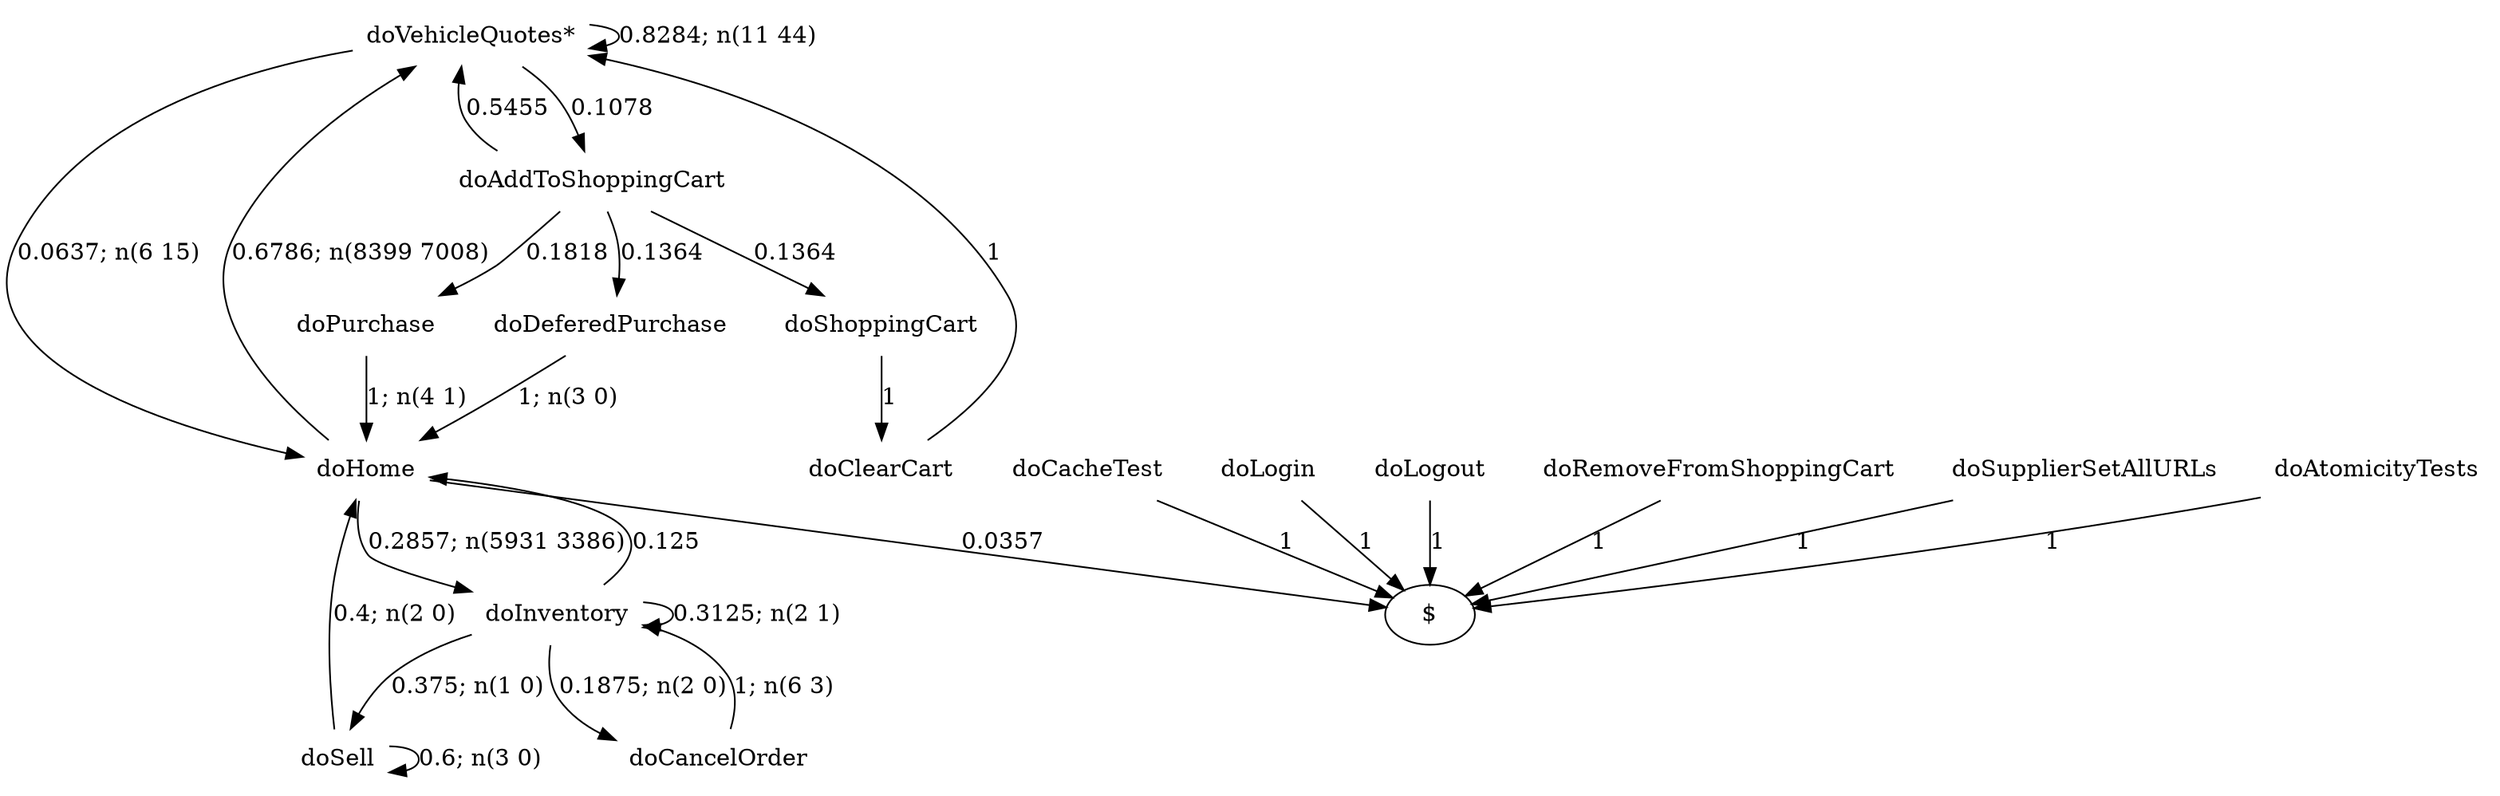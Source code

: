 digraph G {"doVehicleQuotes*" [label="doVehicleQuotes*",shape=none];"doSupplierSetAllURLs" [label="doSupplierSetAllURLs",shape=none];"doAtomicityTests" [label="doAtomicityTests",shape=none];"doCacheTest" [label="doCacheTest",shape=none];"doLogin" [label="doLogin",shape=none];"doAddToShoppingCart" [label="doAddToShoppingCart",shape=none];"doDeferedPurchase" [label="doDeferedPurchase",shape=none];"doHome" [label="doHome",shape=none];"doShoppingCart" [label="doShoppingCart",shape=none];"doClearCart" [label="doClearCart",shape=none];"doPurchase" [label="doPurchase",shape=none];"doInventory" [label="doInventory",shape=none];"doSell" [label="doSell",shape=none];"doLogout" [label="doLogout",shape=none];"doCancelOrder" [label="doCancelOrder",shape=none];"doRemoveFromShoppingCart" [label="doRemoveFromShoppingCart",shape=none];"doVehicleQuotes*"->"doVehicleQuotes*" [style=solid,label="0.8284; n(11 44)"];"doVehicleQuotes*"->"doAddToShoppingCart" [style=solid,label="0.1078"];"doVehicleQuotes*"->"doHome" [style=solid,label="0.0637; n(6 15)"];"doSupplierSetAllURLs"->"$" [style=solid,label="1"];"doAtomicityTests"->"$" [style=solid,label="1"];"doCacheTest"->"$" [style=solid,label="1"];"doLogin"->"$" [style=solid,label="1"];"doAddToShoppingCart"->"doVehicleQuotes*" [style=solid,label="0.5455"];"doAddToShoppingCart"->"doDeferedPurchase" [style=solid,label="0.1364"];"doAddToShoppingCart"->"doShoppingCart" [style=solid,label="0.1364"];"doAddToShoppingCart"->"doPurchase" [style=solid,label="0.1818"];"doDeferedPurchase"->"doHome" [style=solid,label="1; n(3 0)"];"doHome"->"doVehicleQuotes*" [style=solid,label="0.6786; n(8399 7008)"];"doHome"->"doInventory" [style=solid,label="0.2857; n(5931 3386)"];"doHome"->"$" [style=solid,label="0.0357"];"doShoppingCart"->"doClearCart" [style=solid,label="1"];"doClearCart"->"doVehicleQuotes*" [style=solid,label="1"];"doPurchase"->"doHome" [style=solid,label="1; n(4 1)"];"doInventory"->"doHome" [style=solid,label="0.125"];"doInventory"->"doInventory" [style=solid,label="0.3125; n(2 1)"];"doInventory"->"doSell" [style=solid,label="0.375; n(1 0)"];"doInventory"->"doCancelOrder" [style=solid,label="0.1875; n(2 0)"];"doSell"->"doHome" [style=solid,label="0.4; n(2 0)"];"doSell"->"doSell" [style=solid,label="0.6; n(3 0)"];"doLogout"->"$" [style=solid,label="1"];"doCancelOrder"->"doInventory" [style=solid,label="1; n(6 3)"];"doRemoveFromShoppingCart"->"$" [style=solid,label="1"];}